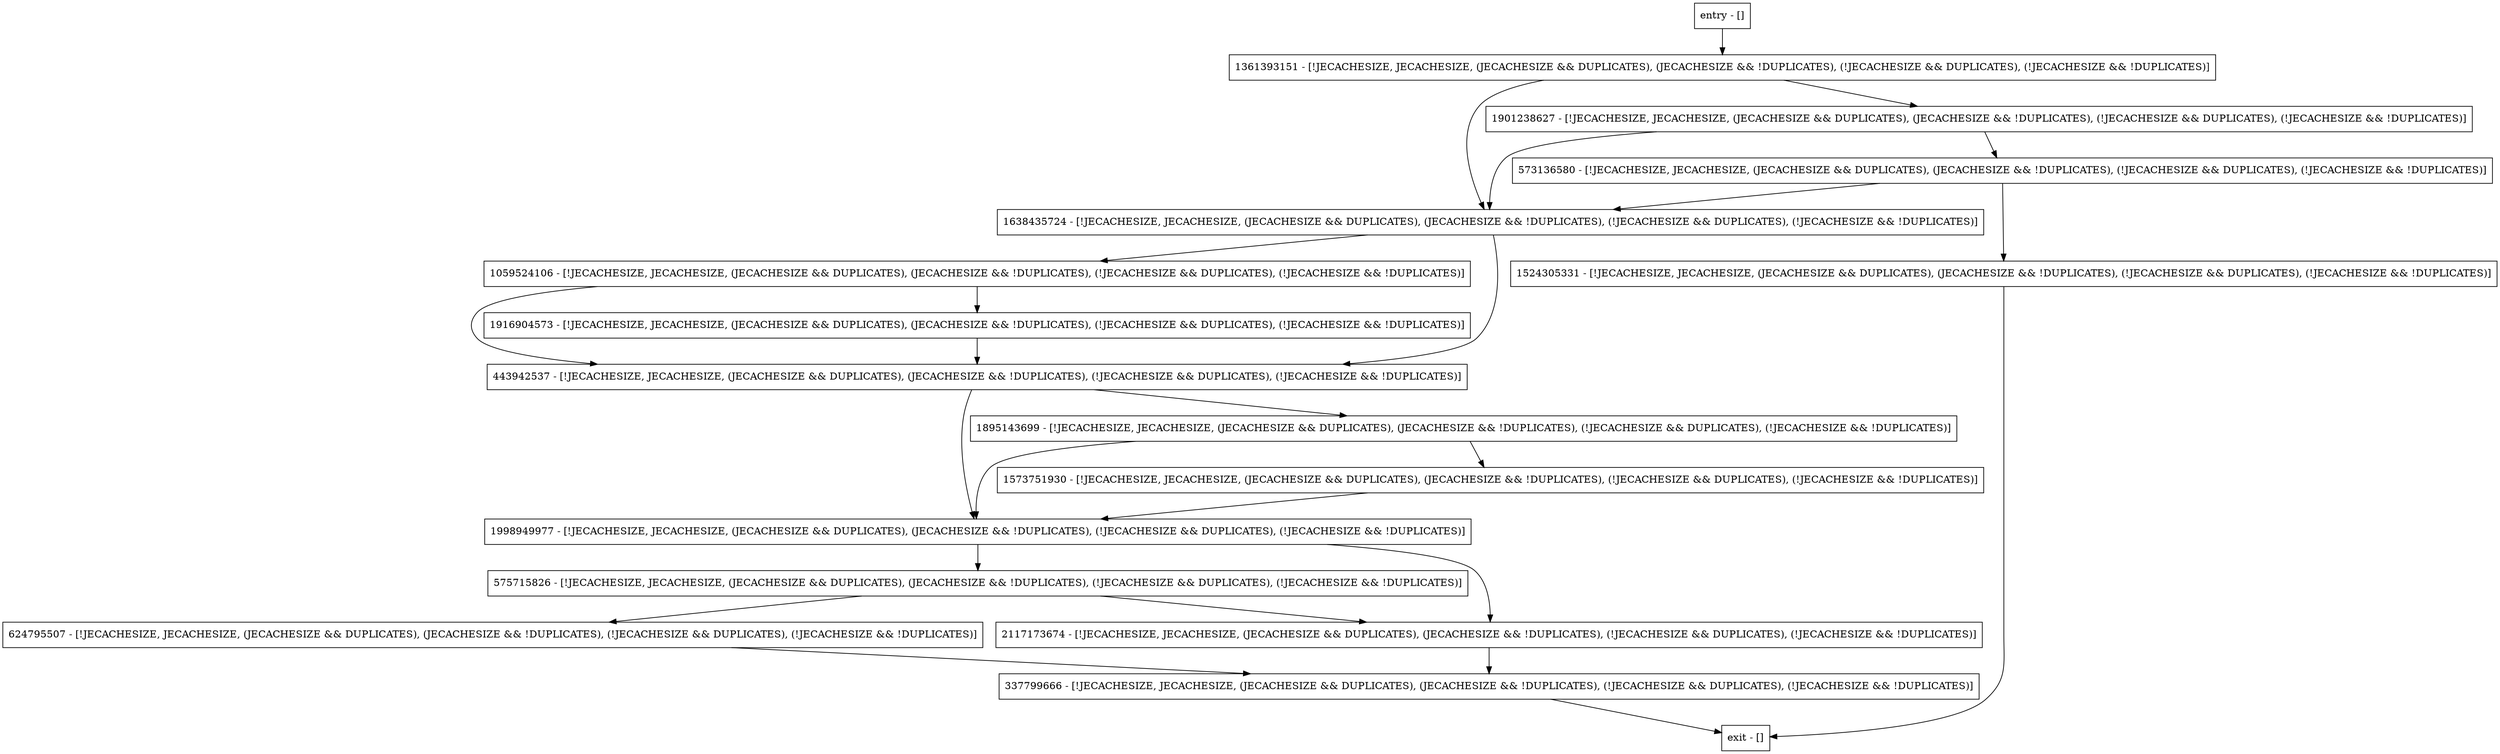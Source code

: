 digraph getReadableLocker {
node [shape=record];
1524305331 [label="1524305331 - [!JECACHESIZE, JECACHESIZE, (JECACHESIZE && DUPLICATES), (JECACHESIZE && !DUPLICATES), (!JECACHESIZE && DUPLICATES), (!JECACHESIZE && !DUPLICATES)]"];
573136580 [label="573136580 - [!JECACHESIZE, JECACHESIZE, (JECACHESIZE && DUPLICATES), (JECACHESIZE && !DUPLICATES), (!JECACHESIZE && DUPLICATES), (!JECACHESIZE && !DUPLICATES)]"];
1998949977 [label="1998949977 - [!JECACHESIZE, JECACHESIZE, (JECACHESIZE && DUPLICATES), (JECACHESIZE && !DUPLICATES), (!JECACHESIZE && DUPLICATES), (!JECACHESIZE && !DUPLICATES)]"];
624795507 [label="624795507 - [!JECACHESIZE, JECACHESIZE, (JECACHESIZE && DUPLICATES), (JECACHESIZE && !DUPLICATES), (!JECACHESIZE && DUPLICATES), (!JECACHESIZE && !DUPLICATES)]"];
1059524106 [label="1059524106 - [!JECACHESIZE, JECACHESIZE, (JECACHESIZE && DUPLICATES), (JECACHESIZE && !DUPLICATES), (!JECACHESIZE && DUPLICATES), (!JECACHESIZE && !DUPLICATES)]"];
443942537 [label="443942537 - [!JECACHESIZE, JECACHESIZE, (JECACHESIZE && DUPLICATES), (JECACHESIZE && !DUPLICATES), (!JECACHESIZE && DUPLICATES), (!JECACHESIZE && !DUPLICATES)]"];
1895143699 [label="1895143699 - [!JECACHESIZE, JECACHESIZE, (JECACHESIZE && DUPLICATES), (JECACHESIZE && !DUPLICATES), (!JECACHESIZE && DUPLICATES), (!JECACHESIZE && !DUPLICATES)]"];
575715826 [label="575715826 - [!JECACHESIZE, JECACHESIZE, (JECACHESIZE && DUPLICATES), (JECACHESIZE && !DUPLICATES), (!JECACHESIZE && DUPLICATES), (!JECACHESIZE && !DUPLICATES)]"];
entry [label="entry - []"];
exit [label="exit - []"];
2117173674 [label="2117173674 - [!JECACHESIZE, JECACHESIZE, (JECACHESIZE && DUPLICATES), (JECACHESIZE && !DUPLICATES), (!JECACHESIZE && DUPLICATES), (!JECACHESIZE && !DUPLICATES)]"];
1638435724 [label="1638435724 - [!JECACHESIZE, JECACHESIZE, (JECACHESIZE && DUPLICATES), (JECACHESIZE && !DUPLICATES), (!JECACHESIZE && DUPLICATES), (!JECACHESIZE && !DUPLICATES)]"];
1916904573 [label="1916904573 - [!JECACHESIZE, JECACHESIZE, (JECACHESIZE && DUPLICATES), (JECACHESIZE && !DUPLICATES), (!JECACHESIZE && DUPLICATES), (!JECACHESIZE && !DUPLICATES)]"];
1573751930 [label="1573751930 - [!JECACHESIZE, JECACHESIZE, (JECACHESIZE && DUPLICATES), (JECACHESIZE && !DUPLICATES), (!JECACHESIZE && DUPLICATES), (!JECACHESIZE && !DUPLICATES)]"];
337799666 [label="337799666 - [!JECACHESIZE, JECACHESIZE, (JECACHESIZE && DUPLICATES), (JECACHESIZE && !DUPLICATES), (!JECACHESIZE && DUPLICATES), (!JECACHESIZE && !DUPLICATES)]"];
1901238627 [label="1901238627 - [!JECACHESIZE, JECACHESIZE, (JECACHESIZE && DUPLICATES), (JECACHESIZE && !DUPLICATES), (!JECACHESIZE && DUPLICATES), (!JECACHESIZE && !DUPLICATES)]"];
1361393151 [label="1361393151 - [!JECACHESIZE, JECACHESIZE, (JECACHESIZE && DUPLICATES), (JECACHESIZE && !DUPLICATES), (!JECACHESIZE && DUPLICATES), (!JECACHESIZE && !DUPLICATES)]"];
entry;
exit;
1524305331 -> exit;
573136580 -> 1524305331;
573136580 -> 1638435724;
1998949977 -> 2117173674;
1998949977 -> 575715826;
624795507 -> 337799666;
1059524106 -> 1916904573;
1059524106 -> 443942537;
443942537 -> 1998949977;
443942537 -> 1895143699;
1895143699 -> 1998949977;
1895143699 -> 1573751930;
575715826 -> 2117173674;
575715826 -> 624795507;
entry -> 1361393151;
2117173674 -> 337799666;
1638435724 -> 1059524106;
1638435724 -> 443942537;
1916904573 -> 443942537;
1573751930 -> 1998949977;
337799666 -> exit;
1901238627 -> 573136580;
1901238627 -> 1638435724;
1361393151 -> 1638435724;
1361393151 -> 1901238627;
}

